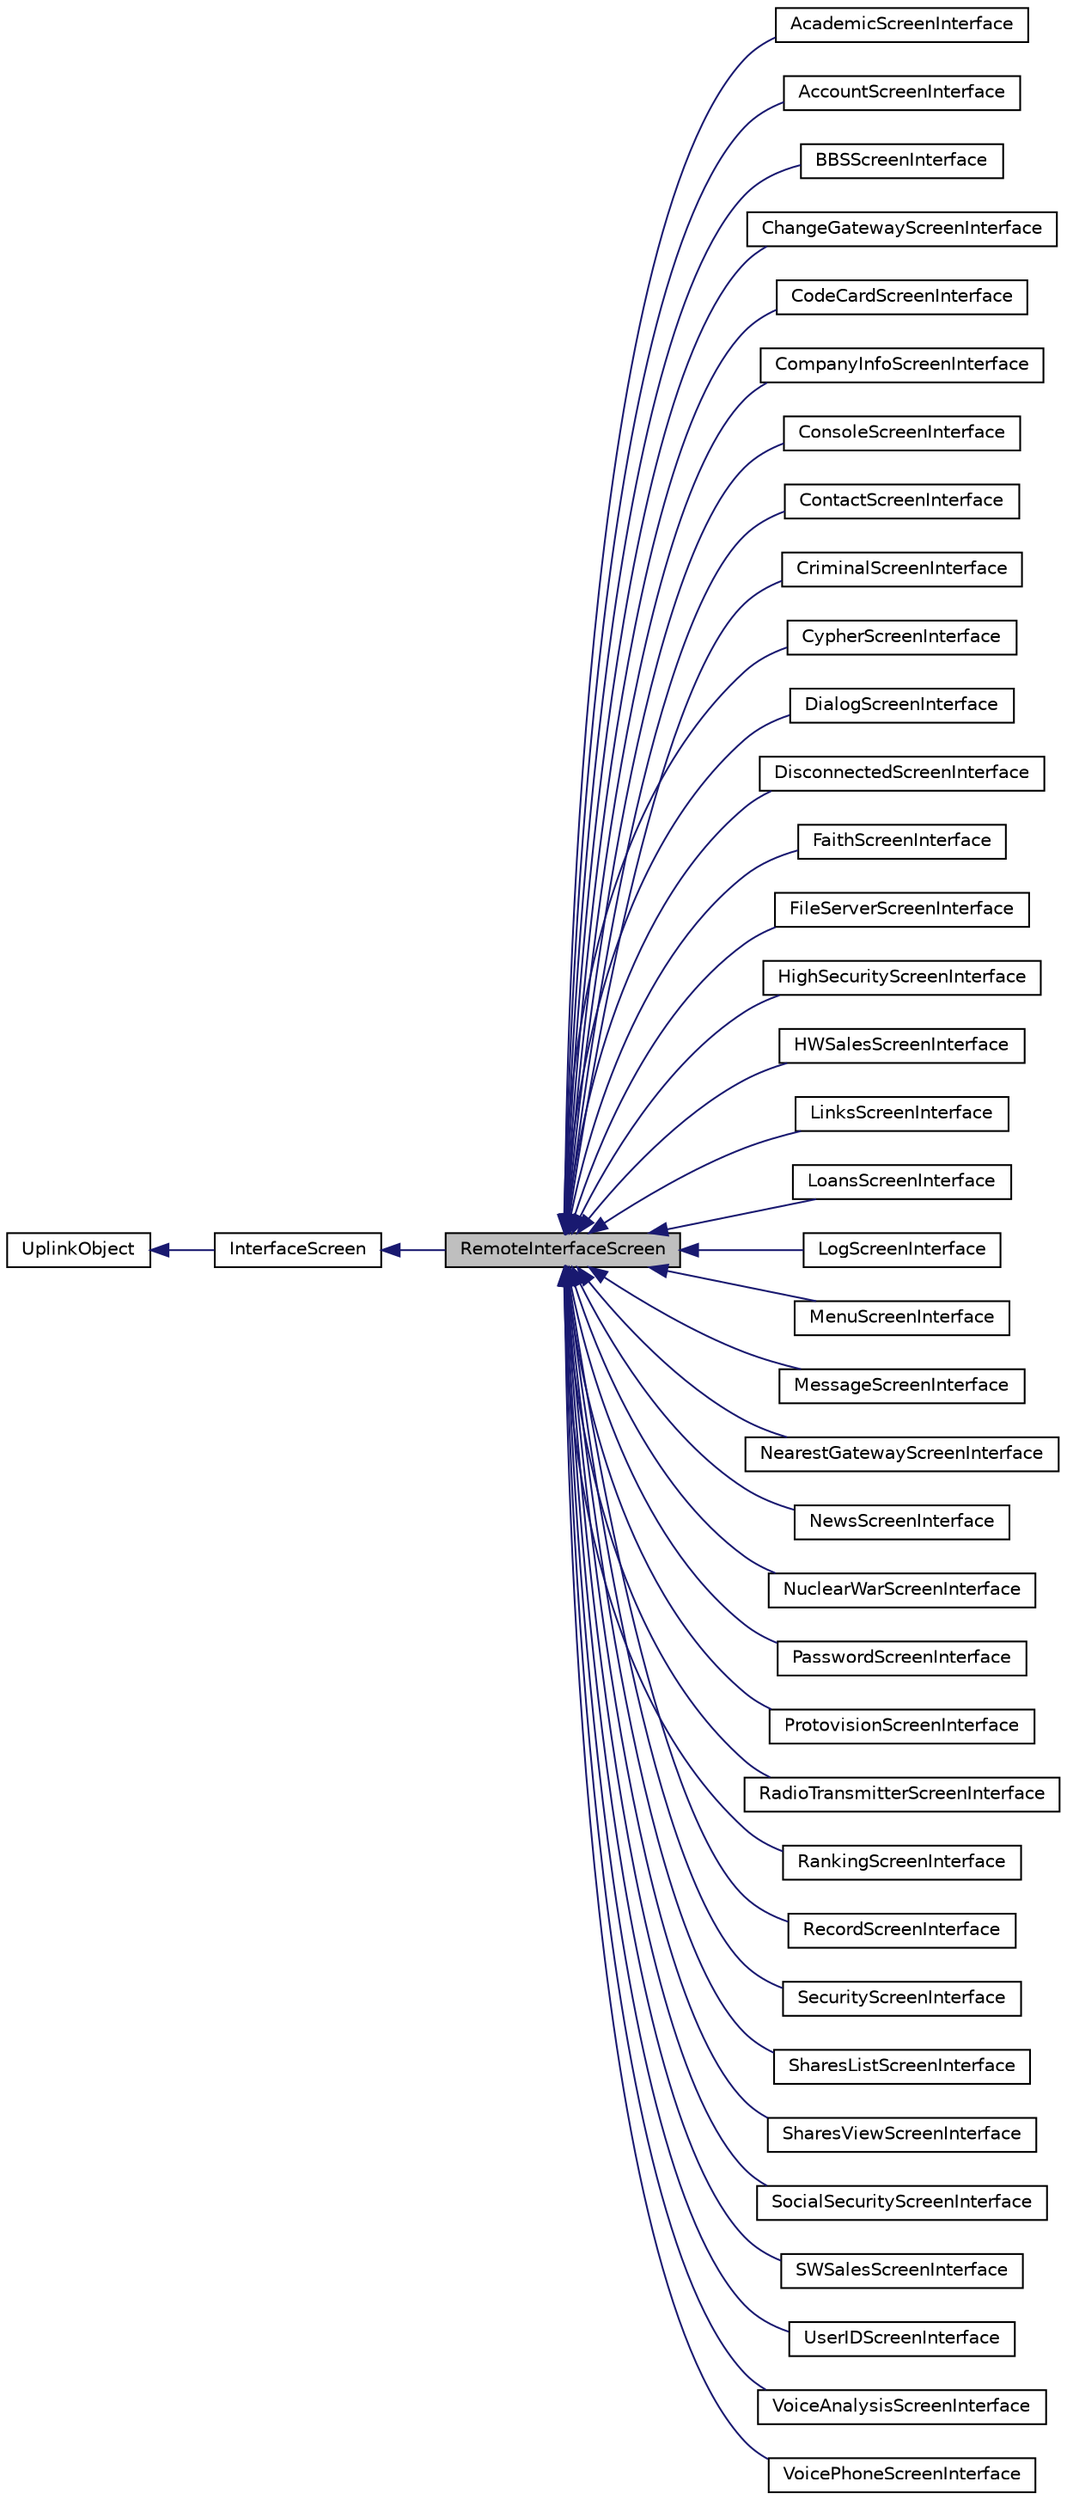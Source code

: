 digraph "RemoteInterfaceScreen"
{
 // LATEX_PDF_SIZE
  edge [fontname="Helvetica",fontsize="10",labelfontname="Helvetica",labelfontsize="10"];
  node [fontname="Helvetica",fontsize="10",shape=record];
  rankdir="LR";
  Node1 [label="RemoteInterfaceScreen",height=0.2,width=0.4,color="black", fillcolor="grey75", style="filled", fontcolor="black",tooltip=" "];
  Node2 -> Node1 [dir="back",color="midnightblue",fontsize="10",style="solid",fontname="Helvetica"];
  Node2 [label="InterfaceScreen",height=0.2,width=0.4,color="black", fillcolor="white", style="filled",URL="$classInterfaceScreen.html",tooltip="InterfaceScreen Class Object."];
  Node3 -> Node2 [dir="back",color="midnightblue",fontsize="10",style="solid",fontname="Helvetica"];
  Node3 [label="UplinkObject",height=0.2,width=0.4,color="black", fillcolor="white", style="filled",URL="$classUplinkObject.html",tooltip="UplinkObject base class."];
  Node1 -> Node4 [dir="back",color="midnightblue",fontsize="10",style="solid",fontname="Helvetica"];
  Node4 [label="AcademicScreenInterface",height=0.2,width=0.4,color="black", fillcolor="white", style="filled",URL="$classAcademicScreenInterface.html",tooltip=" "];
  Node1 -> Node5 [dir="back",color="midnightblue",fontsize="10",style="solid",fontname="Helvetica"];
  Node5 [label="AccountScreenInterface",height=0.2,width=0.4,color="black", fillcolor="white", style="filled",URL="$classAccountScreenInterface.html",tooltip=" "];
  Node1 -> Node6 [dir="back",color="midnightblue",fontsize="10",style="solid",fontname="Helvetica"];
  Node6 [label="BBSScreenInterface",height=0.2,width=0.4,color="black", fillcolor="white", style="filled",URL="$classBBSScreenInterface.html",tooltip=" "];
  Node1 -> Node7 [dir="back",color="midnightblue",fontsize="10",style="solid",fontname="Helvetica"];
  Node7 [label="ChangeGatewayScreenInterface",height=0.2,width=0.4,color="black", fillcolor="white", style="filled",URL="$classChangeGatewayScreenInterface.html",tooltip=" "];
  Node1 -> Node8 [dir="back",color="midnightblue",fontsize="10",style="solid",fontname="Helvetica"];
  Node8 [label="CodeCardScreenInterface",height=0.2,width=0.4,color="black", fillcolor="white", style="filled",URL="$classCodeCardScreenInterface.html",tooltip=" "];
  Node1 -> Node9 [dir="back",color="midnightblue",fontsize="10",style="solid",fontname="Helvetica"];
  Node9 [label="CompanyInfoScreenInterface",height=0.2,width=0.4,color="black", fillcolor="white", style="filled",URL="$classCompanyInfoScreenInterface.html",tooltip=" "];
  Node1 -> Node10 [dir="back",color="midnightblue",fontsize="10",style="solid",fontname="Helvetica"];
  Node10 [label="ConsoleScreenInterface",height=0.2,width=0.4,color="black", fillcolor="white", style="filled",URL="$classConsoleScreenInterface.html",tooltip=" "];
  Node1 -> Node11 [dir="back",color="midnightblue",fontsize="10",style="solid",fontname="Helvetica"];
  Node11 [label="ContactScreenInterface",height=0.2,width=0.4,color="black", fillcolor="white", style="filled",URL="$classContactScreenInterface.html",tooltip=" "];
  Node1 -> Node12 [dir="back",color="midnightblue",fontsize="10",style="solid",fontname="Helvetica"];
  Node12 [label="CriminalScreenInterface",height=0.2,width=0.4,color="black", fillcolor="white", style="filled",URL="$classCriminalScreenInterface.html",tooltip=" "];
  Node1 -> Node13 [dir="back",color="midnightblue",fontsize="10",style="solid",fontname="Helvetica"];
  Node13 [label="CypherScreenInterface",height=0.2,width=0.4,color="black", fillcolor="white", style="filled",URL="$classCypherScreenInterface.html",tooltip=" "];
  Node1 -> Node14 [dir="back",color="midnightblue",fontsize="10",style="solid",fontname="Helvetica"];
  Node14 [label="DialogScreenInterface",height=0.2,width=0.4,color="black", fillcolor="white", style="filled",URL="$classDialogScreenInterface.html",tooltip=" "];
  Node1 -> Node15 [dir="back",color="midnightblue",fontsize="10",style="solid",fontname="Helvetica"];
  Node15 [label="DisconnectedScreenInterface",height=0.2,width=0.4,color="black", fillcolor="white", style="filled",URL="$classDisconnectedScreenInterface.html",tooltip=" "];
  Node1 -> Node16 [dir="back",color="midnightblue",fontsize="10",style="solid",fontname="Helvetica"];
  Node16 [label="FaithScreenInterface",height=0.2,width=0.4,color="black", fillcolor="white", style="filled",URL="$classFaithScreenInterface.html",tooltip=" "];
  Node1 -> Node17 [dir="back",color="midnightblue",fontsize="10",style="solid",fontname="Helvetica"];
  Node17 [label="FileServerScreenInterface",height=0.2,width=0.4,color="black", fillcolor="white", style="filled",URL="$classFileServerScreenInterface.html",tooltip=" "];
  Node1 -> Node18 [dir="back",color="midnightblue",fontsize="10",style="solid",fontname="Helvetica"];
  Node18 [label="HighSecurityScreenInterface",height=0.2,width=0.4,color="black", fillcolor="white", style="filled",URL="$classHighSecurityScreenInterface.html",tooltip=" "];
  Node1 -> Node19 [dir="back",color="midnightblue",fontsize="10",style="solid",fontname="Helvetica"];
  Node19 [label="HWSalesScreenInterface",height=0.2,width=0.4,color="black", fillcolor="white", style="filled",URL="$classHWSalesScreenInterface.html",tooltip=" "];
  Node1 -> Node20 [dir="back",color="midnightblue",fontsize="10",style="solid",fontname="Helvetica"];
  Node20 [label="LinksScreenInterface",height=0.2,width=0.4,color="black", fillcolor="white", style="filled",URL="$classLinksScreenInterface.html",tooltip=" "];
  Node1 -> Node21 [dir="back",color="midnightblue",fontsize="10",style="solid",fontname="Helvetica"];
  Node21 [label="LoansScreenInterface",height=0.2,width=0.4,color="black", fillcolor="white", style="filled",URL="$classLoansScreenInterface.html",tooltip=" "];
  Node1 -> Node22 [dir="back",color="midnightblue",fontsize="10",style="solid",fontname="Helvetica"];
  Node22 [label="LogScreenInterface",height=0.2,width=0.4,color="black", fillcolor="white", style="filled",URL="$classLogScreenInterface.html",tooltip=" "];
  Node1 -> Node23 [dir="back",color="midnightblue",fontsize="10",style="solid",fontname="Helvetica"];
  Node23 [label="MenuScreenInterface",height=0.2,width=0.4,color="black", fillcolor="white", style="filled",URL="$classMenuScreenInterface.html",tooltip=" "];
  Node1 -> Node24 [dir="back",color="midnightblue",fontsize="10",style="solid",fontname="Helvetica"];
  Node24 [label="MessageScreenInterface",height=0.2,width=0.4,color="black", fillcolor="white", style="filled",URL="$classMessageScreenInterface.html",tooltip=" "];
  Node1 -> Node25 [dir="back",color="midnightblue",fontsize="10",style="solid",fontname="Helvetica"];
  Node25 [label="NearestGatewayScreenInterface",height=0.2,width=0.4,color="black", fillcolor="white", style="filled",URL="$classNearestGatewayScreenInterface.html",tooltip=" "];
  Node1 -> Node26 [dir="back",color="midnightblue",fontsize="10",style="solid",fontname="Helvetica"];
  Node26 [label="NewsScreenInterface",height=0.2,width=0.4,color="black", fillcolor="white", style="filled",URL="$classNewsScreenInterface.html",tooltip=" "];
  Node1 -> Node27 [dir="back",color="midnightblue",fontsize="10",style="solid",fontname="Helvetica"];
  Node27 [label="NuclearWarScreenInterface",height=0.2,width=0.4,color="black", fillcolor="white", style="filled",URL="$classNuclearWarScreenInterface.html",tooltip=" "];
  Node1 -> Node28 [dir="back",color="midnightblue",fontsize="10",style="solid",fontname="Helvetica"];
  Node28 [label="PasswordScreenInterface",height=0.2,width=0.4,color="black", fillcolor="white", style="filled",URL="$classPasswordScreenInterface.html",tooltip=" "];
  Node1 -> Node29 [dir="back",color="midnightblue",fontsize="10",style="solid",fontname="Helvetica"];
  Node29 [label="ProtovisionScreenInterface",height=0.2,width=0.4,color="black", fillcolor="white", style="filled",URL="$classProtovisionScreenInterface.html",tooltip=" "];
  Node1 -> Node30 [dir="back",color="midnightblue",fontsize="10",style="solid",fontname="Helvetica"];
  Node30 [label="RadioTransmitterScreenInterface",height=0.2,width=0.4,color="black", fillcolor="white", style="filled",URL="$classRadioTransmitterScreenInterface.html",tooltip=" "];
  Node1 -> Node31 [dir="back",color="midnightblue",fontsize="10",style="solid",fontname="Helvetica"];
  Node31 [label="RankingScreenInterface",height=0.2,width=0.4,color="black", fillcolor="white", style="filled",URL="$classRankingScreenInterface.html",tooltip=" "];
  Node1 -> Node32 [dir="back",color="midnightblue",fontsize="10",style="solid",fontname="Helvetica"];
  Node32 [label="RecordScreenInterface",height=0.2,width=0.4,color="black", fillcolor="white", style="filled",URL="$classRecordScreenInterface.html",tooltip=" "];
  Node1 -> Node33 [dir="back",color="midnightblue",fontsize="10",style="solid",fontname="Helvetica"];
  Node33 [label="SecurityScreenInterface",height=0.2,width=0.4,color="black", fillcolor="white", style="filled",URL="$classSecurityScreenInterface.html",tooltip=" "];
  Node1 -> Node34 [dir="back",color="midnightblue",fontsize="10",style="solid",fontname="Helvetica"];
  Node34 [label="SharesListScreenInterface",height=0.2,width=0.4,color="black", fillcolor="white", style="filled",URL="$classSharesListScreenInterface.html",tooltip=" "];
  Node1 -> Node35 [dir="back",color="midnightblue",fontsize="10",style="solid",fontname="Helvetica"];
  Node35 [label="SharesViewScreenInterface",height=0.2,width=0.4,color="black", fillcolor="white", style="filled",URL="$classSharesViewScreenInterface.html",tooltip=" "];
  Node1 -> Node36 [dir="back",color="midnightblue",fontsize="10",style="solid",fontname="Helvetica"];
  Node36 [label="SocialSecurityScreenInterface",height=0.2,width=0.4,color="black", fillcolor="white", style="filled",URL="$classSocialSecurityScreenInterface.html",tooltip=" "];
  Node1 -> Node37 [dir="back",color="midnightblue",fontsize="10",style="solid",fontname="Helvetica"];
  Node37 [label="SWSalesScreenInterface",height=0.2,width=0.4,color="black", fillcolor="white", style="filled",URL="$classSWSalesScreenInterface.html",tooltip=" "];
  Node1 -> Node38 [dir="back",color="midnightblue",fontsize="10",style="solid",fontname="Helvetica"];
  Node38 [label="UserIDScreenInterface",height=0.2,width=0.4,color="black", fillcolor="white", style="filled",URL="$classUserIDScreenInterface.html",tooltip=" "];
  Node1 -> Node39 [dir="back",color="midnightblue",fontsize="10",style="solid",fontname="Helvetica"];
  Node39 [label="VoiceAnalysisScreenInterface",height=0.2,width=0.4,color="black", fillcolor="white", style="filled",URL="$classVoiceAnalysisScreenInterface.html",tooltip=" "];
  Node1 -> Node40 [dir="back",color="midnightblue",fontsize="10",style="solid",fontname="Helvetica"];
  Node40 [label="VoicePhoneScreenInterface",height=0.2,width=0.4,color="black", fillcolor="white", style="filled",URL="$classVoicePhoneScreenInterface.html",tooltip=" "];
}
